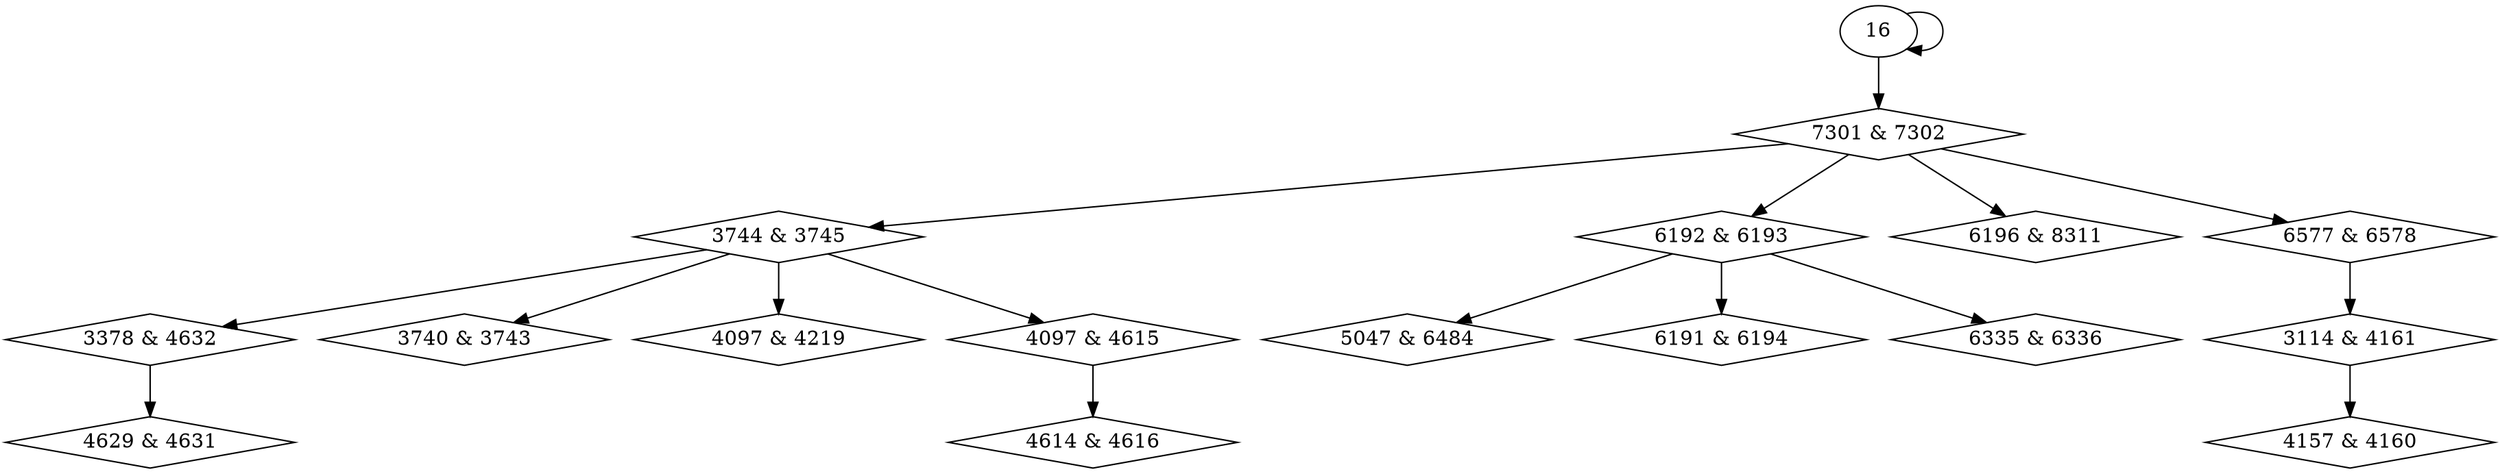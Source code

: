 digraph {
0 [label = "3114 & 4161", shape = diamond];
1 [label = "3378 & 4632", shape = diamond];
2 [label = "3740 & 3743", shape = diamond];
3 [label = "3744 & 3745", shape = diamond];
4 [label = "4097 & 4219", shape = diamond];
5 [label = "4097 & 4615", shape = diamond];
6 [label = "4157 & 4160", shape = diamond];
7 [label = "4614 & 4616", shape = diamond];
8 [label = "4629 & 4631", shape = diamond];
9 [label = "5047 & 6484", shape = diamond];
10 [label = "6191 & 6194", shape = diamond];
11 [label = "6192 & 6193", shape = diamond];
12 [label = "6196 & 8311", shape = diamond];
13 [label = "6335 & 6336", shape = diamond];
14 [label = "6577 & 6578", shape = diamond];
15 [label = "7301 & 7302", shape = diamond];
14 -> 0;
3 -> 1;
3 -> 2;
15 -> 3;
3 -> 4;
3 -> 5;
0 -> 6;
5 -> 7;
1 -> 8;
11 -> 9;
11 -> 10;
15 -> 11;
15 -> 12;
11 -> 13;
15 -> 14;
16 -> 15;
16 -> 16;
}
